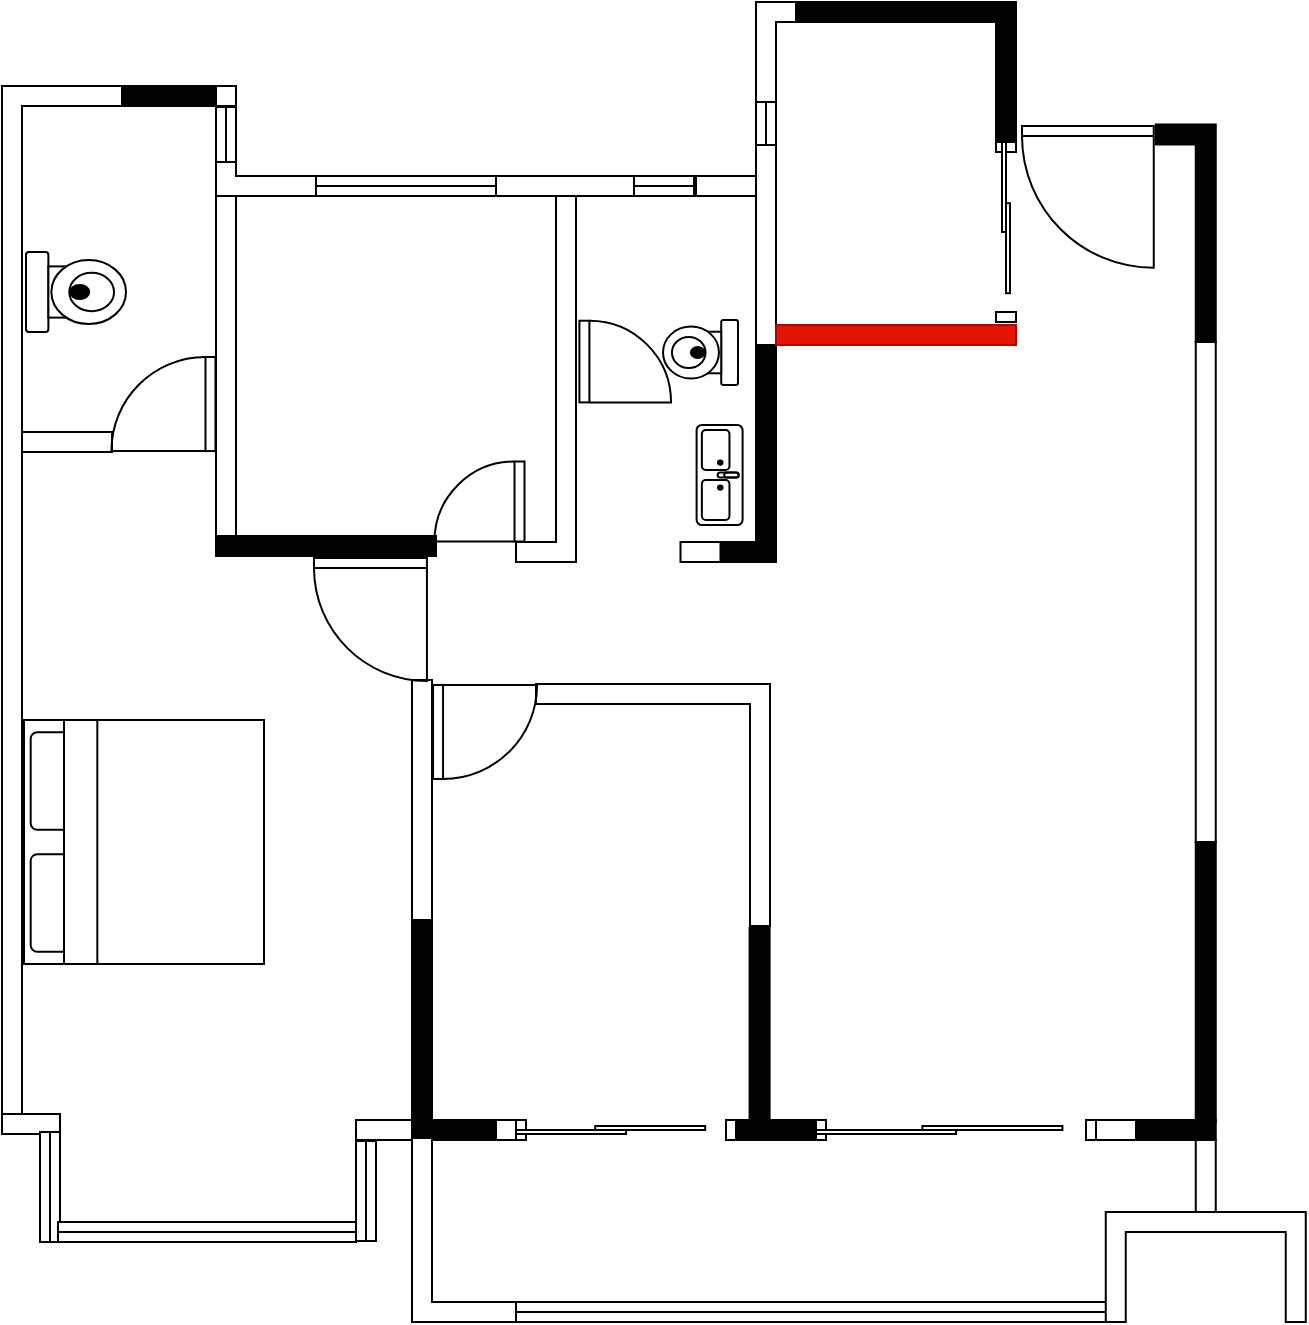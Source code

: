<mxfile version="28.1.0">
  <diagram name="第 1 页" id="_XM3vjgN4bQ6cUt2o9I2">
    <mxGraphModel dx="1418" dy="774" grid="1" gridSize="10" guides="1" tooltips="1" connect="1" arrows="1" fold="1" page="1" pageScale="1" pageWidth="827" pageHeight="1169" math="0" shadow="0">
      <root>
        <mxCell id="0" />
        <mxCell id="1" parent="0" />
        <mxCell id="Gvs879eCOgu5enrVMvLc-1" value="" style="verticalLabelPosition=bottom;html=1;verticalAlign=top;align=center;shape=mxgraph.floorplan.wallCorner;fillColor=strokeColor;direction=south;" parent="1" vertex="1">
          <mxGeometry x="550" y="180" width="110" height="70" as="geometry" />
        </mxCell>
        <mxCell id="Gvs879eCOgu5enrVMvLc-3" value="" style="verticalLabelPosition=bottom;html=1;verticalAlign=top;align=center;shape=mxgraph.floorplan.wallCorner;fillColor=strokeColor;direction=south;" parent="1" vertex="1">
          <mxGeometry x="729.88" y="241.25" width="30" height="108.75" as="geometry" />
        </mxCell>
        <mxCell id="BDumn9-ugRww-VhlWbHq-1" value="" style="verticalLabelPosition=bottom;html=1;verticalAlign=top;align=center;shape=mxgraph.floorplan.doorLeft;aspect=fixed;flipH=1;" parent="1" vertex="1">
          <mxGeometry x="663" y="242" width="65.88" height="70" as="geometry" />
        </mxCell>
        <mxCell id="BDumn9-ugRww-VhlWbHq-2" value="" style="verticalLabelPosition=bottom;html=1;verticalAlign=top;align=center;shape=mxgraph.floorplan.wall;direction=south;" parent="1" vertex="1">
          <mxGeometry x="749.88" y="350" width="10" height="250" as="geometry" />
        </mxCell>
        <mxCell id="BDumn9-ugRww-VhlWbHq-3" value="" style="verticalLabelPosition=bottom;html=1;verticalAlign=top;align=center;shape=mxgraph.floorplan.wallCorner;gradientColor=none;" parent="1" vertex="1">
          <mxGeometry x="530" y="180" width="20" height="50" as="geometry" />
        </mxCell>
        <mxCell id="BDumn9-ugRww-VhlWbHq-5" value="" style="verticalLabelPosition=bottom;html=1;verticalAlign=top;align=center;shape=mxgraph.floorplan.window;direction=west;rotation=90;" parent="1" vertex="1">
          <mxGeometry x="518.5" y="241.5" width="33" height="10" as="geometry" />
        </mxCell>
        <mxCell id="BDumn9-ugRww-VhlWbHq-7" value="" style="verticalLabelPosition=bottom;html=1;verticalAlign=top;align=center;shape=mxgraph.floorplan.doorSlidingGlass;dx=0.34;direction=south;" parent="1" vertex="1">
          <mxGeometry x="650" y="250" width="10" height="90" as="geometry" />
        </mxCell>
        <mxCell id="gL_sYNNBg2YiWqMNaNvk-4" value="" style="verticalLabelPosition=bottom;html=1;verticalAlign=top;align=center;shape=mxgraph.floorplan.wallCorner;fillColor=strokeColor;direction=west" vertex="1" parent="1">
          <mxGeometry x="505" y="350" width="35" height="110" as="geometry" />
        </mxCell>
        <mxCell id="gL_sYNNBg2YiWqMNaNvk-5" value="" style="verticalLabelPosition=bottom;html=1;verticalAlign=top;align=center;shape=mxgraph.floorplan.wall;" vertex="1" parent="1">
          <mxGeometry x="500" y="267" width="30" height="10" as="geometry" />
        </mxCell>
        <mxCell id="gL_sYNNBg2YiWqMNaNvk-6" value="" style="verticalLabelPosition=bottom;html=1;verticalAlign=top;align=center;shape=mxgraph.floorplan.window;" vertex="1" parent="1">
          <mxGeometry x="469" y="267" width="30" height="10" as="geometry" />
        </mxCell>
        <mxCell id="gL_sYNNBg2YiWqMNaNvk-7" value="" style="verticalLabelPosition=bottom;html=1;verticalAlign=top;align=center;shape=mxgraph.floorplan.wall;" vertex="1" parent="1">
          <mxGeometry x="399" y="267" width="70" height="10" as="geometry" />
        </mxCell>
        <mxCell id="gL_sYNNBg2YiWqMNaNvk-9" value="" style="verticalLabelPosition=bottom;html=1;verticalAlign=top;align=center;shape=mxgraph.floorplan.wallCorner;direction=north" vertex="1" parent="1">
          <mxGeometry x="260" y="260" width="50" height="17" as="geometry" />
        </mxCell>
        <mxCell id="gL_sYNNBg2YiWqMNaNvk-10" value="" style="verticalLabelPosition=bottom;html=1;verticalAlign=top;align=center;shape=mxgraph.floorplan.wall;direction=south;strokeWidth=1;fillStyle=solid;fillColor=default;" vertex="1" parent="1">
          <mxGeometry x="260" y="277" width="10" height="173" as="geometry" />
        </mxCell>
        <mxCell id="gL_sYNNBg2YiWqMNaNvk-13" value="" style="verticalLabelPosition=bottom;html=1;verticalAlign=top;align=center;shape=mxgraph.floorplan.wall;fillColor=strokeColor;" vertex="1" parent="1">
          <mxGeometry x="260" y="447" width="110" height="10" as="geometry" />
        </mxCell>
        <mxCell id="gL_sYNNBg2YiWqMNaNvk-14" value="" style="verticalLabelPosition=bottom;html=1;verticalAlign=top;align=center;shape=mxgraph.floorplan.wallCorner;direction=west" vertex="1" parent="1">
          <mxGeometry x="410" y="277" width="30" height="183" as="geometry" />
        </mxCell>
        <mxCell id="gL_sYNNBg2YiWqMNaNvk-15" value="" style="verticalLabelPosition=bottom;html=1;verticalAlign=top;align=center;shape=mxgraph.floorplan.doorRight;aspect=fixed;rotation=90;" vertex="1" parent="1">
          <mxGeometry x="373" y="408.5" width="40" height="42.5" as="geometry" />
        </mxCell>
        <mxCell id="gL_sYNNBg2YiWqMNaNvk-16" value="" style="verticalLabelPosition=bottom;html=1;verticalAlign=top;align=center;shape=mxgraph.floorplan.doorLeft;aspect=fixed;rotation=-90;" vertex="1" parent="1">
          <mxGeometry x="442.97" y="338.09" width="40.83" height="43.38" as="geometry" />
        </mxCell>
        <mxCell id="gL_sYNNBg2YiWqMNaNvk-17" value="" style="verticalLabelPosition=bottom;html=1;verticalAlign=top;align=center;shape=mxgraph.floorplan.wall;" vertex="1" parent="1">
          <mxGeometry x="492.25" y="450" width="20" height="10" as="geometry" />
        </mxCell>
        <mxCell id="gL_sYNNBg2YiWqMNaNvk-18" value="" style="verticalLabelPosition=bottom;html=1;verticalAlign=top;align=center;shape=mxgraph.floorplan.sink_double2;rotation=90;" vertex="1" parent="1">
          <mxGeometry x="486.8" y="405" width="50" height="23" as="geometry" />
        </mxCell>
        <mxCell id="gL_sYNNBg2YiWqMNaNvk-19" value="" style="verticalLabelPosition=bottom;html=1;verticalAlign=top;align=center;shape=mxgraph.floorplan.toilet;rotation=90;" vertex="1" parent="1">
          <mxGeometry x="486" y="336.5" width="32.5" height="37.5" as="geometry" />
        </mxCell>
        <mxCell id="gL_sYNNBg2YiWqMNaNvk-20" value="" style="verticalLabelPosition=bottom;html=1;verticalAlign=top;align=center;shape=mxgraph.floorplan.window;rotation=90;" vertex="1" parent="1">
          <mxGeometry x="251.25" y="241.25" width="27.5" height="10" as="geometry" />
        </mxCell>
        <mxCell id="gL_sYNNBg2YiWqMNaNvk-21" value="" style="verticalLabelPosition=bottom;html=1;verticalAlign=top;align=center;shape=mxgraph.floorplan.wall;" vertex="1" parent="1">
          <mxGeometry x="260" y="222" width="10" height="10" as="geometry" />
        </mxCell>
        <mxCell id="gL_sYNNBg2YiWqMNaNvk-22" value="" style="verticalLabelPosition=bottom;html=1;verticalAlign=top;align=center;shape=mxgraph.floorplan.wall;fillColor=strokeColor;" vertex="1" parent="1">
          <mxGeometry x="210" y="222" width="50" height="10" as="geometry" />
        </mxCell>
        <mxCell id="gL_sYNNBg2YiWqMNaNvk-24" value="" style="verticalLabelPosition=bottom;html=1;verticalAlign=top;align=center;shape=mxgraph.floorplan.window;" vertex="1" parent="1">
          <mxGeometry x="310" y="267" width="90" height="10" as="geometry" />
        </mxCell>
        <mxCell id="gL_sYNNBg2YiWqMNaNvk-26" value="" style="verticalLabelPosition=bottom;html=1;verticalAlign=top;align=center;shape=mxgraph.floorplan.wallCorner;" vertex="1" parent="1">
          <mxGeometry x="153" y="222" width="60" height="518" as="geometry" />
        </mxCell>
        <mxCell id="gL_sYNNBg2YiWqMNaNvk-27" value="" style="verticalLabelPosition=bottom;html=1;verticalAlign=top;align=center;shape=mxgraph.floorplan.wall;" vertex="1" parent="1">
          <mxGeometry x="153" y="736" width="29" height="10" as="geometry" />
        </mxCell>
        <mxCell id="gL_sYNNBg2YiWqMNaNvk-31" value="" style="verticalLabelPosition=bottom;html=1;verticalAlign=top;align=center;shape=mxgraph.floorplan.window;rotation=90;" vertex="1" parent="1">
          <mxGeometry x="149.5" y="767.5" width="55" height="10" as="geometry" />
        </mxCell>
        <mxCell id="gL_sYNNBg2YiWqMNaNvk-32" value="" style="verticalLabelPosition=bottom;html=1;verticalAlign=top;align=center;shape=mxgraph.floorplan.window;" vertex="1" parent="1">
          <mxGeometry x="181" y="790" width="149" height="10" as="geometry" />
        </mxCell>
        <mxCell id="gL_sYNNBg2YiWqMNaNvk-33" value="" style="verticalLabelPosition=bottom;html=1;verticalAlign=top;align=center;shape=mxgraph.floorplan.window;rotation=90;" vertex="1" parent="1">
          <mxGeometry x="310" y="768.5" width="50" height="12" as="geometry" />
        </mxCell>
        <mxCell id="gL_sYNNBg2YiWqMNaNvk-34" value="" style="verticalLabelPosition=bottom;html=1;verticalAlign=top;align=center;shape=mxgraph.floorplan.wall;fillColor=strokeColor;" vertex="1" parent="1">
          <mxGeometry x="358" y="739" width="41" height="10" as="geometry" />
        </mxCell>
        <mxCell id="gL_sYNNBg2YiWqMNaNvk-35" value="" style="verticalLabelPosition=bottom;html=1;verticalAlign=top;align=center;shape=mxgraph.floorplan.window;" vertex="1" parent="1">
          <mxGeometry x="410" y="830" width="300" height="10" as="geometry" />
        </mxCell>
        <mxCell id="gL_sYNNBg2YiWqMNaNvk-36" value="" style="verticalLabelPosition=bottom;html=1;verticalAlign=top;align=center;shape=mxgraph.floorplan.wall;" vertex="1" parent="1">
          <mxGeometry x="163" y="395" width="45" height="10" as="geometry" />
        </mxCell>
        <mxCell id="gL_sYNNBg2YiWqMNaNvk-37" value="" style="verticalLabelPosition=bottom;html=1;verticalAlign=top;align=center;shape=mxgraph.floorplan.wall;fillColor=strokeColor;direction=south;" vertex="1" parent="1">
          <mxGeometry x="358" y="640" width="10" height="98" as="geometry" />
        </mxCell>
        <mxCell id="gL_sYNNBg2YiWqMNaNvk-38" value="" style="verticalLabelPosition=bottom;html=1;verticalAlign=top;align=center;shape=mxgraph.floorplan.wallCorner;direction=north" vertex="1" parent="1">
          <mxGeometry x="358" y="748" width="52" height="92" as="geometry" />
        </mxCell>
        <mxCell id="gL_sYNNBg2YiWqMNaNvk-39" value="" style="verticalLabelPosition=bottom;html=1;verticalAlign=top;align=center;shape=mxgraph.floorplan.wall;" vertex="1" parent="1">
          <mxGeometry x="400" y="739" width="10" height="10" as="geometry" />
        </mxCell>
        <mxCell id="gL_sYNNBg2YiWqMNaNvk-40" value="" style="verticalLabelPosition=bottom;html=1;verticalAlign=top;align=center;shape=mxgraph.floorplan.wall;fillColor=strokeColor;direction=south;" vertex="1" parent="1">
          <mxGeometry x="526.8" y="643" width="10" height="96" as="geometry" />
        </mxCell>
        <mxCell id="gL_sYNNBg2YiWqMNaNvk-41" value="" style="verticalLabelPosition=bottom;html=1;verticalAlign=top;align=center;shape=mxgraph.floorplan.wall;fillColor=strokeColor;" vertex="1" parent="1">
          <mxGeometry x="518.5" y="739" width="41.5" height="10" as="geometry" />
        </mxCell>
        <mxCell id="gL_sYNNBg2YiWqMNaNvk-43" value="" style="verticalLabelPosition=bottom;html=1;verticalAlign=top;align=center;shape=mxgraph.floorplan.wall;fillColor=strokeColor;" vertex="1" parent="1">
          <mxGeometry x="720" y="739" width="39.88" height="10" as="geometry" />
        </mxCell>
        <mxCell id="gL_sYNNBg2YiWqMNaNvk-45" value="" style="verticalLabelPosition=bottom;html=1;verticalAlign=top;align=center;shape=mxgraph.floorplan.wall;fillColor=strokeColor;direction=south;" vertex="1" parent="1">
          <mxGeometry x="749.88" y="600" width="10" height="140" as="geometry" />
        </mxCell>
        <mxCell id="gL_sYNNBg2YiWqMNaNvk-46" value="" style="verticalLabelPosition=bottom;html=1;verticalAlign=top;align=center;shape=mxgraph.floorplan.wall;" vertex="1" parent="1">
          <mxGeometry x="700" y="739" width="20" height="10" as="geometry" />
        </mxCell>
        <mxCell id="gL_sYNNBg2YiWqMNaNvk-47" value="" style="verticalLabelPosition=bottom;html=1;verticalAlign=top;align=center;shape=mxgraph.floorplan.doorSlidingGlass;dx=0.38;" vertex="1" parent="1">
          <mxGeometry x="560" y="739" width="140" height="10" as="geometry" />
        </mxCell>
        <mxCell id="gL_sYNNBg2YiWqMNaNvk-48" value="" style="verticalLabelPosition=bottom;html=1;verticalAlign=top;align=center;shape=mxgraph.floorplan.wall;direction=south;" vertex="1" parent="1">
          <mxGeometry x="749.88" y="749" width="10" height="40" as="geometry" />
        </mxCell>
        <mxCell id="gL_sYNNBg2YiWqMNaNvk-49" value="" style="verticalLabelPosition=bottom;html=1;verticalAlign=top;align=center;shape=mxgraph.floorplan.wallU;" vertex="1" parent="1">
          <mxGeometry x="704.88" y="785" width="100" height="55" as="geometry" />
        </mxCell>
        <mxCell id="gL_sYNNBg2YiWqMNaNvk-51" value="" style="verticalLabelPosition=bottom;html=1;verticalAlign=top;align=center;shape=mxgraph.floorplan.doorSlidingGlass;dx=0.36;" vertex="1" parent="1">
          <mxGeometry x="410" y="739" width="110" height="10" as="geometry" />
        </mxCell>
        <mxCell id="gL_sYNNBg2YiWqMNaNvk-52" value="" style="verticalLabelPosition=bottom;html=1;verticalAlign=top;align=center;shape=mxgraph.floorplan.wall;direction=south;" vertex="1" parent="1">
          <mxGeometry x="358" y="519" width="10" height="120" as="geometry" />
        </mxCell>
        <mxCell id="gL_sYNNBg2YiWqMNaNvk-53" value="" style="verticalLabelPosition=bottom;html=1;verticalAlign=top;align=center;shape=mxgraph.floorplan.wallCorner;direction=south;" vertex="1" parent="1">
          <mxGeometry x="420" y="521" width="117" height="121" as="geometry" />
        </mxCell>
        <mxCell id="gL_sYNNBg2YiWqMNaNvk-55" value="" style="verticalLabelPosition=bottom;html=1;verticalAlign=top;align=center;shape=mxgraph.floorplan.doorRight;aspect=fixed;rotation=-90;" vertex="1" parent="1">
          <mxGeometry x="370" y="520.01" width="47" height="49.94" as="geometry" />
        </mxCell>
        <mxCell id="gL_sYNNBg2YiWqMNaNvk-56" value="" style="verticalLabelPosition=bottom;html=1;verticalAlign=top;align=center;shape=mxgraph.floorplan.doorRight;aspect=fixed;" vertex="1" parent="1">
          <mxGeometry x="309" y="458" width="56.47" height="60" as="geometry" />
        </mxCell>
        <mxCell id="gL_sYNNBg2YiWqMNaNvk-57" value="" style="verticalLabelPosition=bottom;html=1;verticalAlign=top;align=center;shape=mxgraph.floorplan.doorRight;aspect=fixed;rotation=90;" vertex="1" parent="1">
          <mxGeometry x="211.25" y="356.04" width="47.03" height="49.96" as="geometry" />
        </mxCell>
        <mxCell id="gL_sYNNBg2YiWqMNaNvk-58" value="" style="verticalLabelPosition=bottom;html=1;verticalAlign=top;align=center;shape=mxgraph.floorplan.toilet;rotation=-90;" vertex="1" parent="1">
          <mxGeometry x="170" y="300" width="40" height="50" as="geometry" />
        </mxCell>
        <mxCell id="gL_sYNNBg2YiWqMNaNvk-59" value="" style="verticalLabelPosition=bottom;html=1;verticalAlign=top;align=center;shape=mxgraph.floorplan.wall;direction=south;" vertex="1" parent="1">
          <mxGeometry x="530" y="251.5" width="10" height="100" as="geometry" />
        </mxCell>
        <mxCell id="gL_sYNNBg2YiWqMNaNvk-60" value="" style="verticalLabelPosition=bottom;html=1;verticalAlign=top;align=center;shape=mxgraph.floorplan.wall;fillColor=#e51400;fontColor=#ffffff;strokeColor=#B20000;" vertex="1" parent="1">
          <mxGeometry x="540" y="341.5" width="120" height="10" as="geometry" />
        </mxCell>
        <mxCell id="gL_sYNNBg2YiWqMNaNvk-61" value="" style="verticalLabelPosition=bottom;html=1;verticalAlign=top;align=center;shape=mxgraph.floorplan.wall;" vertex="1" parent="1">
          <mxGeometry x="330" y="739" width="28" height="10" as="geometry" />
        </mxCell>
        <mxCell id="gL_sYNNBg2YiWqMNaNvk-62" value="" style="verticalLabelPosition=bottom;html=1;verticalAlign=top;align=center;shape=mxgraph.floorplan.bed_double;rotation=-90;" vertex="1" parent="1">
          <mxGeometry x="163" y="540" width="122" height="120" as="geometry" />
        </mxCell>
      </root>
    </mxGraphModel>
  </diagram>
</mxfile>
